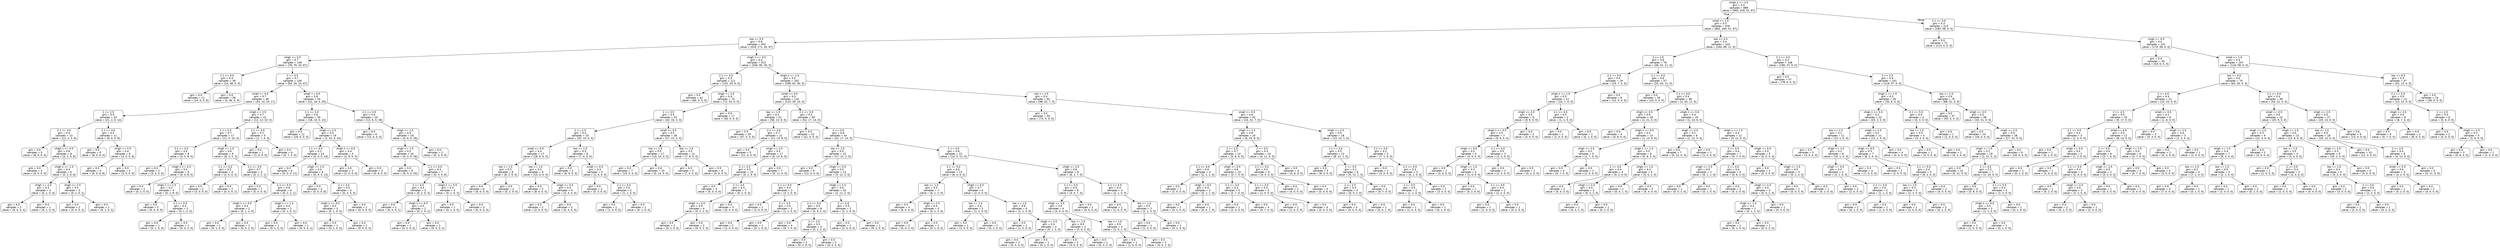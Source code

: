 digraph Tree {
node [shape=box, style="rounded", color="black", fontname=helvetica] ;
edge [fontname=helvetica] ;
0 [label="vhigh.1 <= 2.5\ngini = 0.5\nsamples = 889\nvalue = [945, 318, 51, 67]"] ;
1 [label="small <= 1.5\ngini = 0.5\nsamples = 676\nvalue = [662, 260, 51, 67]"] ;
0 -> 1 [labeldistance=2.5, labelangle=45, headlabel="True"] ;
2 [label="low <= 0.5\ngini = 0.6\nsamples = 452\nvalue = [418, 171, 40, 67]"] ;
1 -> 2 ;
3 [label="vhigh <= 0.5\ngini = 0.7\nsamples = 139\nvalue = [78, 76, 10, 67]"] ;
2 -> 3 ;
4 [label="2.1 <= 3.0\ngini = 0.4\nsamples = 39\nvalue = [14, 46, 0, 0]"] ;
3 -> 4 ;
5 [label="gini = 0.0\nsamples = 11\nvalue = [14, 0, 0, 0]"] ;
4 -> 5 ;
6 [label="gini = 0.0\nsamples = 28\nvalue = [0, 46, 0, 0]"] ;
4 -> 6 ;
7 [label="2 <= 3.5\ngini = 0.7\nsamples = 100\nvalue = [64, 30, 10, 67]"] ;
3 -> 7 ;
8 [label="small <= 0.5\ngini = 0.7\nsamples = 46\nvalue = [33, 14, 10, 17]"] ;
7 -> 8 ;
9 [label="2 <= 2.5\ngini = 0.5\nsamples = 24\nvalue = [21, 2, 0, 14]"] ;
8 -> 9 ;
10 [label="2.1 <= 3.0\ngini = 0.5\nsamples = 13\nvalue = [12, 2, 0, 6]"] ;
9 -> 10 ;
11 [label="gini = 0.0\nsamples = 5\nvalue = [8, 0, 0, 0]"] ;
10 -> 11 ;
12 [label="vhigh.1 <= 0.5\ngini = 0.6\nsamples = 8\nvalue = [4, 2, 0, 6]"] ;
10 -> 12 ;
13 [label="gini = 0.0\nsamples = 2\nvalue = [4, 0, 0, 0]"] ;
12 -> 13 ;
14 [label="vhigh.1 <= 1.5\ngini = 0.4\nsamples = 6\nvalue = [0, 2, 0, 6]"] ;
12 -> 14 ;
15 [label="vhigh <= 2.0\ngini = 0.3\nsamples = 3\nvalue = [0, 1, 0, 4]"] ;
14 -> 15 ;
16 [label="gini = 0.0\nsamples = 2\nvalue = [0, 0, 0, 4]"] ;
15 -> 16 ;
17 [label="gini = 0.0\nsamples = 1\nvalue = [0, 1, 0, 0]"] ;
15 -> 17 ;
18 [label="vhigh <= 2.5\ngini = 0.4\nsamples = 3\nvalue = [0, 1, 0, 2]"] ;
14 -> 18 ;
19 [label="gini = 0.0\nsamples = 2\nvalue = [0, 0, 0, 2]"] ;
18 -> 19 ;
20 [label="gini = 0.0\nsamples = 1\nvalue = [0, 1, 0, 0]"] ;
18 -> 20 ;
21 [label="2.1 <= 3.0\ngini = 0.5\nsamples = 11\nvalue = [9, 0, 0, 8]"] ;
9 -> 21 ;
22 [label="gini = 0.0\nsamples = 5\nvalue = [6, 0, 0, 0]"] ;
21 -> 22 ;
23 [label="vhigh <= 2.5\ngini = 0.4\nsamples = 6\nvalue = [3, 0, 0, 8]"] ;
21 -> 23 ;
24 [label="gini = 0.0\nsamples = 4\nvalue = [0, 0, 0, 8]"] ;
23 -> 24 ;
25 [label="gini = 0.0\nsamples = 2\nvalue = [3, 0, 0, 0]"] ;
23 -> 25 ;
26 [label="vhigh <= 2.5\ngini = 0.7\nsamples = 22\nvalue = [12, 12, 10, 3]"] ;
8 -> 26 ;
27 [label="2 <= 2.5\ngini = 0.7\nsamples = 17\nvalue = [11, 5, 10, 3]"] ;
26 -> 27 ;
28 [label="2.1 <= 3.0\ngini = 0.6\nsamples = 8\nvalue = [3, 3, 8, 0]"] ;
27 -> 28 ;
29 [label="gini = 0.0\nsamples = 2\nvalue = [3, 0, 0, 0]"] ;
28 -> 29 ;
30 [label="vhigh.1 <= 0.5\ngini = 0.4\nsamples = 6\nvalue = [0, 3, 8, 0]"] ;
28 -> 30 ;
31 [label="gini = 0.0\nsamples = 2\nvalue = [0, 2, 0, 0]"] ;
30 -> 31 ;
32 [label="vhigh.1 <= 1.5\ngini = 0.2\nsamples = 4\nvalue = [0, 1, 8, 0]"] ;
30 -> 32 ;
33 [label="gini = 0.0\nsamples = 2\nvalue = [0, 0, 6, 0]"] ;
32 -> 33 ;
34 [label="2.1 <= 5.0\ngini = 0.4\nsamples = 2\nvalue = [0, 1, 2, 0]"] ;
32 -> 34 ;
35 [label="gini = 0.0\nsamples = 1\nvalue = [0, 1, 0, 0]"] ;
34 -> 35 ;
36 [label="gini = 0.0\nsamples = 1\nvalue = [0, 0, 2, 0]"] ;
34 -> 36 ;
37 [label="vhigh <= 1.5\ngini = 0.6\nsamples = 9\nvalue = [8, 2, 2, 3]"] ;
27 -> 37 ;
38 [label="2.1 <= 4.0\ngini = 0.5\nsamples = 4\nvalue = [3, 0, 0, 2]"] ;
37 -> 38 ;
39 [label="gini = 0.0\nsamples = 2\nvalue = [3, 0, 0, 0]"] ;
38 -> 39 ;
40 [label="gini = 0.0\nsamples = 2\nvalue = [0, 0, 0, 2]"] ;
38 -> 40 ;
41 [label="2.1 <= 3.0\ngini = 0.7\nsamples = 5\nvalue = [5, 2, 2, 1]"] ;
37 -> 41 ;
42 [label="gini = 0.0\nsamples = 1\nvalue = [5, 0, 0, 0]"] ;
41 -> 42 ;
43 [label="2.1 <= 5.0\ngini = 0.6\nsamples = 4\nvalue = [0, 2, 2, 1]"] ;
41 -> 43 ;
44 [label="vhigh.1 <= 0.5\ngini = 0.4\nsamples = 2\nvalue = [0, 1, 2, 0]"] ;
43 -> 44 ;
45 [label="gini = 0.0\nsamples = 1\nvalue = [0, 1, 0, 0]"] ;
44 -> 45 ;
46 [label="gini = 0.0\nsamples = 1\nvalue = [0, 0, 2, 0]"] ;
44 -> 46 ;
47 [label="vhigh.1 <= 1.0\ngini = 0.5\nsamples = 2\nvalue = [0, 1, 0, 1]"] ;
43 -> 47 ;
48 [label="gini = 0.0\nsamples = 1\nvalue = [0, 1, 0, 0]"] ;
47 -> 48 ;
49 [label="gini = 0.0\nsamples = 1\nvalue = [0, 0, 0, 1]"] ;
47 -> 49 ;
50 [label="2.1 <= 3.0\ngini = 0.2\nsamples = 5\nvalue = [1, 7, 0, 0]"] ;
26 -> 50 ;
51 [label="gini = 0.0\nsamples = 1\nvalue = [1, 0, 0, 0]"] ;
50 -> 51 ;
52 [label="gini = 0.0\nsamples = 4\nvalue = [0, 7, 0, 0]"] ;
50 -> 52 ;
53 [label="small <= 0.5\ngini = 0.6\nsamples = 54\nvalue = [31, 16, 0, 50]"] ;
7 -> 53 ;
54 [label="2.1 <= 3.0\ngini = 0.6\nsamples = 30\nvalue = [18, 10, 0, 24]"] ;
53 -> 54 ;
55 [label="gini = 0.0\nsamples = 11\nvalue = [16, 0, 0, 0]"] ;
54 -> 55 ;
56 [label="vhigh <= 2.5\ngini = 0.5\nsamples = 19\nvalue = [2, 10, 0, 24]"] ;
54 -> 56 ;
57 [label="2.1 <= 5.0\ngini = 0.2\nsamples = 14\nvalue = [0, 4, 0, 24]"] ;
56 -> 57 ;
58 [label="gini = 0.0\nsamples = 6\nvalue = [0, 0, 0, 11]"] ;
57 -> 58 ;
59 [label="vhigh <= 1.5\ngini = 0.4\nsamples = 8\nvalue = [0, 4, 0, 13]"] ;
57 -> 59 ;
60 [label="gini = 0.0\nsamples = 4\nvalue = [0, 0, 0, 8]"] ;
59 -> 60 ;
61 [label="2 <= 4.5\ngini = 0.5\nsamples = 4\nvalue = [0, 4, 0, 5]"] ;
59 -> 61 ;
62 [label="vhigh.1 <= 0.5\ngini = 0.3\nsamples = 3\nvalue = [0, 1, 0, 5]"] ;
61 -> 62 ;
63 [label="gini = 0.0\nsamples = 1\nvalue = [0, 1, 0, 0]"] ;
62 -> 63 ;
64 [label="gini = 0.0\nsamples = 2\nvalue = [0, 0, 0, 5]"] ;
62 -> 64 ;
65 [label="gini = 0.0\nsamples = 1\nvalue = [0, 3, 0, 0]"] ;
61 -> 65 ;
66 [label="vhigh.1 <= 0.5\ngini = 0.4\nsamples = 5\nvalue = [2, 6, 0, 0]"] ;
56 -> 66 ;
67 [label="gini = 0.0\nsamples = 2\nvalue = [2, 0, 0, 0]"] ;
66 -> 67 ;
68 [label="gini = 0.0\nsamples = 3\nvalue = [0, 6, 0, 0]"] ;
66 -> 68 ;
69 [label="2.1 <= 3.0\ngini = 0.6\nsamples = 24\nvalue = [13, 6, 0, 26]"] ;
53 -> 69 ;
70 [label="gini = 0.0\nsamples = 6\nvalue = [13, 0, 0, 0]"] ;
69 -> 70 ;
71 [label="vhigh <= 2.5\ngini = 0.3\nsamples = 18\nvalue = [0, 6, 0, 26]"] ;
69 -> 71 ;
72 [label="vhigh <= 1.5\ngini = 0.2\nsamples = 16\nvalue = [0, 3, 0, 26]"] ;
71 -> 72 ;
73 [label="gini = 0.0\nsamples = 9\nvalue = [0, 0, 0, 20]"] ;
72 -> 73 ;
74 [label="2.1 <= 5.0\ngini = 0.4\nsamples = 7\nvalue = [0, 3, 0, 6]"] ;
72 -> 74 ;
75 [label="2 <= 4.5\ngini = 0.5\nsamples = 3\nvalue = [0, 2, 0, 3]"] ;
74 -> 75 ;
76 [label="gini = 0.0\nsamples = 1\nvalue = [0, 0, 0, 1]"] ;
75 -> 76 ;
77 [label="vhigh.1 <= 0.5\ngini = 0.5\nsamples = 2\nvalue = [0, 2, 0, 2]"] ;
75 -> 77 ;
78 [label="gini = 0.0\nsamples = 1\nvalue = [0, 2, 0, 0]"] ;
77 -> 78 ;
79 [label="gini = 0.0\nsamples = 1\nvalue = [0, 0, 0, 2]"] ;
77 -> 79 ;
80 [label="vhigh.1 <= 0.5\ngini = 0.4\nsamples = 4\nvalue = [0, 1, 0, 3]"] ;
74 -> 80 ;
81 [label="gini = 0.0\nsamples = 1\nvalue = [0, 1, 0, 0]"] ;
80 -> 81 ;
82 [label="gini = 0.0\nsamples = 3\nvalue = [0, 0, 0, 3]"] ;
80 -> 82 ;
83 [label="gini = 0.0\nsamples = 2\nvalue = [0, 3, 0, 0]"] ;
71 -> 83 ;
84 [label="vhigh.1 <= 0.5\ngini = 0.4\nsamples = 313\nvalue = [340, 95, 30, 0]"] ;
2 -> 84 ;
85 [label="2.1 <= 3.0\ngini = 0.3\nsamples = 111\nvalue = [132, 33, 0, 0]"] ;
84 -> 85 ;
86 [label="gini = 0.0\nsamples = 41\nvalue = [60, 0, 0, 0]"] ;
85 -> 86 ;
87 [label="vhigh <= 2.5\ngini = 0.4\nsamples = 70\nvalue = [72, 33, 0, 0]"] ;
85 -> 87 ;
88 [label="2 <= 3.5\ngini = 0.5\nsamples = 53\nvalue = [42, 33, 0, 0]"] ;
87 -> 88 ;
89 [label="2 <= 2.5\ngini = 0.4\nsamples = 25\nvalue = [25, 10, 0, 0]"] ;
88 -> 89 ;
90 [label="small <= 0.5\ngini = 0.4\nsamples = 17\nvalue = [18, 6, 0, 0]"] ;
89 -> 90 ;
91 [label="low <= 1.5\ngini = 0.3\nsamples = 8\nvalue = [8, 2, 0, 0]"] ;
90 -> 91 ;
92 [label="gini = 0.0\nsamples = 6\nvalue = [8, 0, 0, 0]"] ;
91 -> 92 ;
93 [label="gini = 0.0\nsamples = 2\nvalue = [0, 2, 0, 0]"] ;
91 -> 93 ;
94 [label="low <= 1.5\ngini = 0.4\nsamples = 9\nvalue = [10, 4, 0, 0]"] ;
90 -> 94 ;
95 [label="gini = 0.0\nsamples = 5\nvalue = [8, 0, 0, 0]"] ;
94 -> 95 ;
96 [label="vhigh <= 0.5\ngini = 0.4\nsamples = 4\nvalue = [2, 4, 0, 0]"] ;
94 -> 96 ;
97 [label="gini = 0.0\nsamples = 2\nvalue = [2, 0, 0, 0]"] ;
96 -> 97 ;
98 [label="gini = 0.0\nsamples = 2\nvalue = [0, 4, 0, 0]"] ;
96 -> 98 ;
99 [label="low <= 1.5\ngini = 0.5\nsamples = 8\nvalue = [7, 4, 0, 0]"] ;
89 -> 99 ;
100 [label="gini = 0.0\nsamples = 3\nvalue = [6, 0, 0, 0]"] ;
99 -> 100 ;
101 [label="small <= 0.5\ngini = 0.3\nsamples = 5\nvalue = [1, 4, 0, 0]"] ;
99 -> 101 ;
102 [label="gini = 0.0\nsamples = 3\nvalue = [0, 3, 0, 0]"] ;
101 -> 102 ;
103 [label="2.1 <= 5.0\ngini = 0.5\nsamples = 2\nvalue = [1, 1, 0, 0]"] ;
101 -> 103 ;
104 [label="gini = 0.0\nsamples = 1\nvalue = [1, 0, 0, 0]"] ;
103 -> 104 ;
105 [label="gini = 0.0\nsamples = 1\nvalue = [0, 1, 0, 0]"] ;
103 -> 105 ;
106 [label="small <= 0.5\ngini = 0.5\nsamples = 28\nvalue = [17, 23, 0, 0]"] ;
88 -> 106 ;
107 [label="low <= 1.5\ngini = 0.5\nsamples = 17\nvalue = [10, 14, 0, 0]"] ;
106 -> 107 ;
108 [label="gini = 0.0\nsamples = 7\nvalue = [10, 0, 0, 0]"] ;
107 -> 108 ;
109 [label="gini = 0.0\nsamples = 10\nvalue = [0, 14, 0, 0]"] ;
107 -> 109 ;
110 [label="low <= 1.5\ngini = 0.5\nsamples = 11\nvalue = [7, 9, 0, 0]"] ;
106 -> 110 ;
111 [label="gini = 0.0\nsamples = 5\nvalue = [7, 0, 0, 0]"] ;
110 -> 111 ;
112 [label="gini = 0.0\nsamples = 6\nvalue = [0, 9, 0, 0]"] ;
110 -> 112 ;
113 [label="gini = 0.0\nsamples = 17\nvalue = [30, 0, 0, 0]"] ;
87 -> 113 ;
114 [label="vhigh.1 <= 1.5\ngini = 0.5\nsamples = 202\nvalue = [208, 62, 30, 0]"] ;
84 -> 114 ;
115 [label="small <= 0.5\ngini = 0.5\nsamples = 110\nvalue = [110, 30, 23, 0]"] ;
114 -> 115 ;
116 [label="low <= 1.5\ngini = 0.4\nsamples = 51\nvalue = [58, 13, 9, 0]"] ;
115 -> 116 ;
117 [label="gini = 0.0\nsamples = 29\nvalue = [47, 0, 0, 0]"] ;
116 -> 117 ;
118 [label="2.1 <= 3.0\ngini = 0.7\nsamples = 22\nvalue = [11, 13, 9, 0]"] ;
116 -> 118 ;
119 [label="gini = 0.0\nsamples = 5\nvalue = [11, 0, 0, 0]"] ;
118 -> 119 ;
120 [label="vhigh <= 2.5\ngini = 0.5\nsamples = 17\nvalue = [0, 13, 9, 0]"] ;
118 -> 120 ;
121 [label="2 <= 2.5\ngini = 0.3\nsamples = 10\nvalue = [0, 2, 9, 0]"] ;
120 -> 121 ;
122 [label="gini = 0.0\nsamples = 3\nvalue = [0, 0, 4, 0]"] ;
121 -> 122 ;
123 [label="2 <= 4.5\ngini = 0.4\nsamples = 7\nvalue = [0, 2, 5, 0]"] ;
121 -> 123 ;
124 [label="vhigh <= 0.5\ngini = 0.5\nsamples = 4\nvalue = [0, 2, 2, 0]"] ;
123 -> 124 ;
125 [label="gini = 0.0\nsamples = 2\nvalue = [0, 2, 0, 0]"] ;
124 -> 125 ;
126 [label="gini = 0.0\nsamples = 2\nvalue = [0, 0, 2, 0]"] ;
124 -> 126 ;
127 [label="gini = 0.0\nsamples = 3\nvalue = [0, 0, 3, 0]"] ;
123 -> 127 ;
128 [label="gini = 0.0\nsamples = 7\nvalue = [0, 11, 0, 0]"] ;
120 -> 128 ;
129 [label="2.1 <= 3.0\ngini = 0.5\nsamples = 59\nvalue = [52, 17, 14, 0]"] ;
115 -> 129 ;
130 [label="gini = 0.0\nsamples = 15\nvalue = [21, 0, 0, 0]"] ;
129 -> 130 ;
131 [label="2 <= 3.5\ngini = 0.6\nsamples = 44\nvalue = [31, 17, 14, 0]"] ;
129 -> 131 ;
132 [label="low <= 1.5\ngini = 0.5\nsamples = 22\nvalue = [17, 12, 2, 0]"] ;
131 -> 132 ;
133 [label="gini = 0.0\nsamples = 9\nvalue = [12, 0, 0, 0]"] ;
132 -> 133 ;
134 [label="vhigh <= 0.5\ngini = 0.5\nsamples = 13\nvalue = [5, 12, 2, 0]"] ;
132 -> 134 ;
135 [label="2.1 <= 5.0\ngini = 0.4\nsamples = 3\nvalue = [3, 1, 0, 0]"] ;
134 -> 135 ;
136 [label="gini = 0.0\nsamples = 1\nvalue = [2, 0, 0, 0]"] ;
135 -> 136 ;
137 [label="2 <= 2.5\ngini = 0.5\nsamples = 2\nvalue = [1, 1, 0, 0]"] ;
135 -> 137 ;
138 [label="gini = 0.0\nsamples = 1\nvalue = [1, 0, 0, 0]"] ;
137 -> 138 ;
139 [label="gini = 0.0\nsamples = 1\nvalue = [0, 1, 0, 0]"] ;
137 -> 139 ;
140 [label="vhigh <= 2.5\ngini = 0.4\nsamples = 10\nvalue = [2, 11, 2, 0]"] ;
134 -> 140 ;
141 [label="2.1 <= 5.0\ngini = 0.3\nsamples = 8\nvalue = [0, 9, 2, 0]"] ;
140 -> 141 ;
142 [label="gini = 0.0\nsamples = 4\nvalue = [0, 7, 0, 0]"] ;
141 -> 142 ;
143 [label="2 <= 2.5\ngini = 0.5\nsamples = 4\nvalue = [0, 2, 2, 0]"] ;
141 -> 143 ;
144 [label="gini = 0.0\nsamples = 2\nvalue = [0, 2, 0, 0]"] ;
143 -> 144 ;
145 [label="gini = 0.0\nsamples = 2\nvalue = [0, 0, 2, 0]"] ;
143 -> 145 ;
146 [label="2 <= 2.5\ngini = 0.5\nsamples = 2\nvalue = [2, 2, 0, 0]"] ;
140 -> 146 ;
147 [label="gini = 0.0\nsamples = 1\nvalue = [2, 0, 0, 0]"] ;
146 -> 147 ;
148 [label="gini = 0.0\nsamples = 1\nvalue = [0, 2, 0, 0]"] ;
146 -> 148 ;
149 [label="2 <= 4.5\ngini = 0.6\nsamples = 22\nvalue = [14, 5, 12, 0]"] ;
131 -> 149 ;
150 [label="2.1 <= 5.0\ngini = 0.6\nsamples = 13\nvalue = [8, 4, 5, 0]"] ;
149 -> 150 ;
151 [label="low <= 1.5\ngini = 0.5\nsamples = 7\nvalue = [6, 1, 2, 0]"] ;
150 -> 151 ;
152 [label="gini = 0.0\nsamples = 4\nvalue = [6, 0, 0, 0]"] ;
151 -> 152 ;
153 [label="vhigh <= 2.5\ngini = 0.4\nsamples = 3\nvalue = [0, 1, 2, 0]"] ;
151 -> 153 ;
154 [label="gini = 0.0\nsamples = 2\nvalue = [0, 0, 2, 0]"] ;
153 -> 154 ;
155 [label="gini = 0.0\nsamples = 1\nvalue = [0, 1, 0, 0]"] ;
153 -> 155 ;
156 [label="vhigh <= 0.5\ngini = 0.7\nsamples = 6\nvalue = [2, 3, 3, 0]"] ;
150 -> 156 ;
157 [label="low <= 1.5\ngini = 0.4\nsamples = 2\nvalue = [1, 2, 0, 0]"] ;
156 -> 157 ;
158 [label="gini = 0.0\nsamples = 1\nvalue = [1, 0, 0, 0]"] ;
157 -> 158 ;
159 [label="gini = 0.0\nsamples = 1\nvalue = [0, 2, 0, 0]"] ;
157 -> 159 ;
160 [label="low <= 1.5\ngini = 0.6\nsamples = 4\nvalue = [1, 1, 3, 0]"] ;
156 -> 160 ;
161 [label="gini = 0.0\nsamples = 1\nvalue = [1, 0, 0, 0]"] ;
160 -> 161 ;
162 [label="vhigh <= 2.5\ngini = 0.4\nsamples = 3\nvalue = [0, 1, 3, 0]"] ;
160 -> 162 ;
163 [label="gini = 0.0\nsamples = 2\nvalue = [0, 0, 3, 0]"] ;
162 -> 163 ;
164 [label="gini = 0.0\nsamples = 1\nvalue = [0, 1, 0, 0]"] ;
162 -> 164 ;
165 [label="vhigh <= 2.5\ngini = 0.6\nsamples = 9\nvalue = [6, 1, 7, 0]"] ;
149 -> 165 ;
166 [label="2.1 <= 5.0\ngini = 0.5\nsamples = 6\nvalue = [4, 0, 7, 0]"] ;
165 -> 166 ;
167 [label="vhigh <= 1.5\ngini = 0.5\nsamples = 4\nvalue = [4, 0, 3, 0]"] ;
166 -> 167 ;
168 [label="low <= 1.5\ngini = 0.5\nsamples = 2\nvalue = [3, 0, 2, 0]"] ;
167 -> 168 ;
169 [label="gini = 0.0\nsamples = 1\nvalue = [3, 0, 0, 0]"] ;
168 -> 169 ;
170 [label="gini = 0.0\nsamples = 1\nvalue = [0, 0, 2, 0]"] ;
168 -> 170 ;
171 [label="low <= 1.5\ngini = 0.5\nsamples = 2\nvalue = [1, 0, 1, 0]"] ;
167 -> 171 ;
172 [label="gini = 0.0\nsamples = 1\nvalue = [1, 0, 0, 0]"] ;
171 -> 172 ;
173 [label="gini = 0.0\nsamples = 1\nvalue = [0, 0, 1, 0]"] ;
171 -> 173 ;
174 [label="gini = 0.0\nsamples = 2\nvalue = [0, 0, 4, 0]"] ;
166 -> 174 ;
175 [label="2.1 <= 5.0\ngini = 0.4\nsamples = 3\nvalue = [2, 1, 0, 0]"] ;
165 -> 175 ;
176 [label="gini = 0.0\nsamples = 1\nvalue = [1, 0, 0, 0]"] ;
175 -> 176 ;
177 [label="low <= 1.5\ngini = 0.5\nsamples = 2\nvalue = [1, 1, 0, 0]"] ;
175 -> 177 ;
178 [label="gini = 0.0\nsamples = 1\nvalue = [1, 0, 0, 0]"] ;
177 -> 178 ;
179 [label="gini = 0.0\nsamples = 1\nvalue = [0, 1, 0, 0]"] ;
177 -> 179 ;
180 [label="low <= 1.5\ngini = 0.4\nsamples = 92\nvalue = [98, 32, 7, 0]"] ;
114 -> 180 ;
181 [label="gini = 0.0\nsamples = 50\nvalue = [74, 0, 0, 0]"] ;
180 -> 181 ;
182 [label="small <= 0.5\ngini = 0.6\nsamples = 42\nvalue = [24, 32, 7, 0]"] ;
180 -> 182 ;
183 [label="vhigh <= 1.5\ngini = 0.6\nsamples = 24\nvalue = [9, 19, 6, 0]"] ;
182 -> 183 ;
184 [label="2 <= 2.5\ngini = 0.7\nsamples = 14\nvalue = [5, 8, 6, 0]"] ;
183 -> 184 ;
185 [label="2.1 <= 4.0\ngini = 0.6\nsamples = 4\nvalue = [2, 1, 1, 0]"] ;
184 -> 185 ;
186 [label="gini = 0.0\nsamples = 2\nvalue = [2, 0, 0, 0]"] ;
185 -> 186 ;
187 [label="vhigh <= 0.5\ngini = 0.5\nsamples = 2\nvalue = [0, 1, 1, 0]"] ;
185 -> 187 ;
188 [label="gini = 0.0\nsamples = 1\nvalue = [0, 1, 0, 0]"] ;
187 -> 188 ;
189 [label="gini = 0.0\nsamples = 1\nvalue = [0, 0, 1, 0]"] ;
187 -> 189 ;
190 [label="vhigh <= 0.5\ngini = 0.6\nsamples = 10\nvalue = [3, 7, 5, 0]"] ;
184 -> 190 ;
191 [label="2.1 <= 3.0\ngini = 0.3\nsamples = 5\nvalue = [2, 7, 0, 0]"] ;
190 -> 191 ;
192 [label="gini = 0.0\nsamples = 1\nvalue = [2, 0, 0, 0]"] ;
191 -> 192 ;
193 [label="gini = 0.0\nsamples = 4\nvalue = [0, 7, 0, 0]"] ;
191 -> 193 ;
194 [label="2.1 <= 3.0\ngini = 0.3\nsamples = 5\nvalue = [1, 0, 5, 0]"] ;
190 -> 194 ;
195 [label="gini = 0.0\nsamples = 1\nvalue = [1, 0, 0, 0]"] ;
194 -> 195 ;
196 [label="gini = 0.0\nsamples = 4\nvalue = [0, 0, 5, 0]"] ;
194 -> 196 ;
197 [label="2 <= 3.5\ngini = 0.4\nsamples = 10\nvalue = [4, 11, 0, 0]"] ;
183 -> 197 ;
198 [label="2.1 <= 3.0\ngini = 0.5\nsamples = 6\nvalue = [4, 5, 0, 0]"] ;
197 -> 198 ;
199 [label="gini = 0.0\nsamples = 2\nvalue = [4, 0, 0, 0]"] ;
198 -> 199 ;
200 [label="gini = 0.0\nsamples = 4\nvalue = [0, 5, 0, 0]"] ;
198 -> 200 ;
201 [label="gini = 0.0\nsamples = 4\nvalue = [0, 6, 0, 0]"] ;
197 -> 201 ;
202 [label="vhigh <= 2.5\ngini = 0.5\nsamples = 18\nvalue = [15, 13, 1, 0]"] ;
182 -> 202 ;
203 [label="2.1 <= 3.0\ngini = 0.5\nsamples = 13\nvalue = [8, 12, 1, 0]"] ;
202 -> 203 ;
204 [label="gini = 0.0\nsamples = 5\nvalue = [8, 0, 0, 0]"] ;
203 -> 204 ;
205 [label="2 <= 3.5\ngini = 0.1\nsamples = 8\nvalue = [0, 12, 1, 0]"] ;
203 -> 205 ;
206 [label="2 <= 2.5\ngini = 0.3\nsamples = 4\nvalue = [0, 5, 1, 0]"] ;
205 -> 206 ;
207 [label="gini = 0.0\nsamples = 3\nvalue = [0, 5, 0, 0]"] ;
206 -> 207 ;
208 [label="gini = 0.0\nsamples = 1\nvalue = [0, 0, 1, 0]"] ;
206 -> 208 ;
209 [label="gini = 0.0\nsamples = 4\nvalue = [0, 7, 0, 0]"] ;
205 -> 209 ;
210 [label="2.1 <= 3.0\ngini = 0.2\nsamples = 5\nvalue = [7, 1, 0, 0]"] ;
202 -> 210 ;
211 [label="gini = 0.0\nsamples = 2\nvalue = [3, 0, 0, 0]"] ;
210 -> 211 ;
212 [label="2.1 <= 5.0\ngini = 0.3\nsamples = 3\nvalue = [4, 1, 0, 0]"] ;
210 -> 212 ;
213 [label="2 <= 3.5\ngini = 0.5\nsamples = 2\nvalue = [1, 1, 0, 0]"] ;
212 -> 213 ;
214 [label="gini = 0.0\nsamples = 1\nvalue = [1, 0, 0, 0]"] ;
213 -> 214 ;
215 [label="gini = 0.0\nsamples = 1\nvalue = [0, 1, 0, 0]"] ;
213 -> 215 ;
216 [label="gini = 0.0\nsamples = 1\nvalue = [3, 0, 0, 0]"] ;
212 -> 216 ;
217 [label="low <= 0.5\ngini = 0.4\nsamples = 224\nvalue = [244, 89, 11, 0]"] ;
1 -> 217 ;
218 [label="2 <= 2.5\ngini = 0.6\nsamples = 76\nvalue = [48, 52, 11, 0]"] ;
217 -> 218 ;
219 [label="2.1 <= 5.0\ngini = 0.4\nsamples = 19\nvalue = [23, 7, 0, 0]"] ;
218 -> 219 ;
220 [label="vhigh.1 <= 1.5\ngini = 0.5\nsamples = 11\nvalue = [10, 7, 0, 0]"] ;
219 -> 220 ;
221 [label="vhigh <= 2.5\ngini = 0.5\nsamples = 9\nvalue = [9, 6, 0, 0]"] ;
220 -> 221 ;
222 [label="vhigh.1 <= 0.5\ngini = 0.5\nsamples = 7\nvalue = [5, 6, 0, 0]"] ;
221 -> 222 ;
223 [label="vhigh <= 0.5\ngini = 0.5\nsamples = 4\nvalue = [3, 4, 0, 0]"] ;
222 -> 223 ;
224 [label="gini = 0.0\nsamples = 1\nvalue = [2, 0, 0, 0]"] ;
223 -> 224 ;
225 [label="vhigh <= 1.5\ngini = 0.3\nsamples = 3\nvalue = [1, 4, 0, 0]"] ;
223 -> 225 ;
226 [label="gini = 0.0\nsamples = 1\nvalue = [0, 2, 0, 0]"] ;
225 -> 226 ;
227 [label="2.1 <= 3.0\ngini = 0.4\nsamples = 2\nvalue = [1, 2, 0, 0]"] ;
225 -> 227 ;
228 [label="gini = 0.0\nsamples = 1\nvalue = [1, 0, 0, 0]"] ;
227 -> 228 ;
229 [label="gini = 0.0\nsamples = 1\nvalue = [0, 2, 0, 0]"] ;
227 -> 229 ;
230 [label="2.1 <= 3.0\ngini = 0.5\nsamples = 3\nvalue = [2, 2, 0, 0]"] ;
222 -> 230 ;
231 [label="gini = 0.0\nsamples = 2\nvalue = [2, 0, 0, 0]"] ;
230 -> 231 ;
232 [label="gini = 0.0\nsamples = 1\nvalue = [0, 2, 0, 0]"] ;
230 -> 232 ;
233 [label="gini = 0.0\nsamples = 2\nvalue = [4, 0, 0, 0]"] ;
221 -> 233 ;
234 [label="2.1 <= 3.0\ngini = 0.5\nsamples = 2\nvalue = [1, 1, 0, 0]"] ;
220 -> 234 ;
235 [label="gini = 0.0\nsamples = 1\nvalue = [1, 0, 0, 0]"] ;
234 -> 235 ;
236 [label="gini = 0.0\nsamples = 1\nvalue = [0, 1, 0, 0]"] ;
234 -> 236 ;
237 [label="gini = 0.0\nsamples = 8\nvalue = [13, 0, 0, 0]"] ;
219 -> 237 ;
238 [label="2.1 <= 3.0\ngini = 0.6\nsamples = 57\nvalue = [25, 45, 11, 0]"] ;
218 -> 238 ;
239 [label="gini = 0.0\nsamples = 19\nvalue = [23, 0, 0, 0]"] ;
238 -> 239 ;
240 [label="2.1 <= 5.0\ngini = 0.4\nsamples = 38\nvalue = [2, 45, 11, 0]"] ;
238 -> 240 ;
241 [label="vhigh <= 0.5\ngini = 0.4\nsamples = 18\nvalue = [1, 21, 5, 0]"] ;
240 -> 241 ;
242 [label="gini = 0.0\nsamples = 4\nvalue = [0, 8, 0, 0]"] ;
241 -> 242 ;
243 [label="vhigh.1 <= 0.5\ngini = 0.5\nsamples = 14\nvalue = [1, 13, 5, 0]"] ;
241 -> 243 ;
244 [label="vhigh <= 2.5\ngini = 0.2\nsamples = 5\nvalue = [1, 7, 0, 0]"] ;
243 -> 244 ;
245 [label="gini = 0.0\nsamples = 4\nvalue = [0, 7, 0, 0]"] ;
244 -> 245 ;
246 [label="gini = 0.0\nsamples = 1\nvalue = [1, 0, 0, 0]"] ;
244 -> 246 ;
247 [label="vhigh.1 <= 1.5\ngini = 0.5\nsamples = 9\nvalue = [0, 6, 5, 0]"] ;
243 -> 247 ;
248 [label="2 <= 4.5\ngini = 0.4\nsamples = 4\nvalue = [0, 2, 4, 0]"] ;
247 -> 248 ;
249 [label="gini = 0.0\nsamples = 2\nvalue = [0, 0, 3, 0]"] ;
248 -> 249 ;
250 [label="vhigh <= 2.5\ngini = 0.4\nsamples = 2\nvalue = [0, 2, 1, 0]"] ;
248 -> 250 ;
251 [label="gini = 0.0\nsamples = 1\nvalue = [0, 0, 1, 0]"] ;
250 -> 251 ;
252 [label="gini = 0.0\nsamples = 1\nvalue = [0, 2, 0, 0]"] ;
250 -> 252 ;
253 [label="vhigh <= 1.5\ngini = 0.3\nsamples = 5\nvalue = [0, 4, 1, 0]"] ;
247 -> 253 ;
254 [label="gini = 0.0\nsamples = 1\nvalue = [0, 0, 1, 0]"] ;
253 -> 254 ;
255 [label="gini = 0.0\nsamples = 4\nvalue = [0, 4, 0, 0]"] ;
253 -> 255 ;
256 [label="vhigh.1 <= 0.5\ngini = 0.4\nsamples = 20\nvalue = [1, 24, 6, 0]"] ;
240 -> 256 ;
257 [label="vhigh <= 2.5\ngini = 0.1\nsamples = 8\nvalue = [1, 12, 0, 0]"] ;
256 -> 257 ;
258 [label="gini = 0.0\nsamples = 7\nvalue = [0, 12, 0, 0]"] ;
257 -> 258 ;
259 [label="gini = 0.0\nsamples = 1\nvalue = [1, 0, 0, 0]"] ;
257 -> 259 ;
260 [label="vhigh.1 <= 1.5\ngini = 0.4\nsamples = 12\nvalue = [0, 12, 6, 0]"] ;
256 -> 260 ;
261 [label="2 <= 3.5\ngini = 0.4\nsamples = 7\nvalue = [0, 7, 3, 0]"] ;
260 -> 261 ;
262 [label="vhigh <= 2.5\ngini = 0.5\nsamples = 2\nvalue = [0, 1, 1, 0]"] ;
261 -> 262 ;
263 [label="gini = 0.0\nsamples = 1\nvalue = [0, 0, 1, 0]"] ;
262 -> 263 ;
264 [label="gini = 0.0\nsamples = 1\nvalue = [0, 1, 0, 0]"] ;
262 -> 264 ;
265 [label="2 <= 4.5\ngini = 0.4\nsamples = 5\nvalue = [0, 6, 2, 0]"] ;
261 -> 265 ;
266 [label="gini = 0.0\nsamples = 2\nvalue = [0, 2, 0, 0]"] ;
265 -> 266 ;
267 [label="vhigh <= 2.5\ngini = 0.4\nsamples = 3\nvalue = [0, 4, 2, 0]"] ;
265 -> 267 ;
268 [label="vhigh <= 1.0\ngini = 0.4\nsamples = 2\nvalue = [0, 1, 2, 0]"] ;
267 -> 268 ;
269 [label="gini = 0.0\nsamples = 1\nvalue = [0, 1, 0, 0]"] ;
268 -> 269 ;
270 [label="gini = 0.0\nsamples = 1\nvalue = [0, 0, 2, 0]"] ;
268 -> 270 ;
271 [label="gini = 0.0\nsamples = 1\nvalue = [0, 3, 0, 0]"] ;
267 -> 271 ;
272 [label="vhigh <= 0.5\ngini = 0.5\nsamples = 5\nvalue = [0, 5, 3, 0]"] ;
260 -> 272 ;
273 [label="gini = 0.0\nsamples = 2\nvalue = [0, 3, 0, 0]"] ;
272 -> 273 ;
274 [label="vhigh <= 1.5\ngini = 0.5\nsamples = 3\nvalue = [0, 2, 3, 0]"] ;
272 -> 274 ;
275 [label="gini = 0.0\nsamples = 2\nvalue = [0, 0, 3, 0]"] ;
274 -> 275 ;
276 [label="gini = 0.0\nsamples = 1\nvalue = [0, 2, 0, 0]"] ;
274 -> 276 ;
277 [label="2.1 <= 3.0\ngini = 0.3\nsamples = 148\nvalue = [196, 37, 0, 0]"] ;
217 -> 277 ;
278 [label="gini = 0.0\nsamples = 47\nvalue = [78, 0, 0, 0]"] ;
277 -> 278 ;
279 [label="2 <= 2.5\ngini = 0.4\nsamples = 101\nvalue = [118, 37, 0, 0]"] ;
277 -> 279 ;
280 [label="vhigh.1 <= 1.5\ngini = 0.3\nsamples = 26\nvalue = [30, 6, 0, 0]"] ;
279 -> 280 ;
281 [label="vhigh.1 <= 0.5\ngini = 0.2\nsamples = 22\nvalue = [25, 3, 0, 0]"] ;
280 -> 281 ;
282 [label="low <= 1.5\ngini = 0.1\nsamples = 11\nvalue = [13, 1, 0, 0]"] ;
281 -> 282 ;
283 [label="gini = 0.0\nsamples = 3\nvalue = [3, 0, 0, 0]"] ;
282 -> 283 ;
284 [label="vhigh <= 1.5\ngini = 0.2\nsamples = 8\nvalue = [10, 1, 0, 0]"] ;
282 -> 284 ;
285 [label="vhigh <= 0.5\ngini = 0.4\nsamples = 4\nvalue = [3, 1, 0, 0]"] ;
284 -> 285 ;
286 [label="gini = 0.0\nsamples = 2\nvalue = [2, 0, 0, 0]"] ;
285 -> 286 ;
287 [label="2.1 <= 5.0\ngini = 0.5\nsamples = 2\nvalue = [1, 1, 0, 0]"] ;
285 -> 287 ;
288 [label="gini = 0.0\nsamples = 1\nvalue = [0, 1, 0, 0]"] ;
287 -> 288 ;
289 [label="gini = 0.0\nsamples = 1\nvalue = [1, 0, 0, 0]"] ;
287 -> 289 ;
290 [label="gini = 0.0\nsamples = 4\nvalue = [7, 0, 0, 0]"] ;
284 -> 290 ;
291 [label="vhigh <= 2.5\ngini = 0.2\nsamples = 11\nvalue = [12, 2, 0, 0]"] ;
281 -> 291 ;
292 [label="vhigh <= 0.5\ngini = 0.3\nsamples = 7\nvalue = [8, 2, 0, 0]"] ;
291 -> 292 ;
293 [label="gini = 0.0\nsamples = 2\nvalue = [2, 0, 0, 0]"] ;
292 -> 293 ;
294 [label="2.1 <= 5.0\ngini = 0.4\nsamples = 5\nvalue = [6, 2, 0, 0]"] ;
292 -> 294 ;
295 [label="low <= 1.5\ngini = 0.5\nsamples = 3\nvalue = [2, 2, 0, 0]"] ;
294 -> 295 ;
296 [label="gini = 0.0\nsamples = 1\nvalue = [2, 0, 0, 0]"] ;
295 -> 296 ;
297 [label="gini = 0.0\nsamples = 2\nvalue = [0, 2, 0, 0]"] ;
295 -> 297 ;
298 [label="gini = 0.0\nsamples = 2\nvalue = [4, 0, 0, 0]"] ;
294 -> 298 ;
299 [label="gini = 0.0\nsamples = 4\nvalue = [4, 0, 0, 0]"] ;
291 -> 299 ;
300 [label="2.1 <= 5.0\ngini = 0.5\nsamples = 4\nvalue = [5, 3, 0, 0]"] ;
280 -> 300 ;
301 [label="low <= 1.5\ngini = 0.5\nsamples = 3\nvalue = [3, 3, 0, 0]"] ;
300 -> 301 ;
302 [label="gini = 0.0\nsamples = 1\nvalue = [3, 0, 0, 0]"] ;
301 -> 302 ;
303 [label="gini = 0.0\nsamples = 2\nvalue = [0, 3, 0, 0]"] ;
301 -> 303 ;
304 [label="gini = 0.0\nsamples = 1\nvalue = [2, 0, 0, 0]"] ;
300 -> 304 ;
305 [label="low <= 1.5\ngini = 0.4\nsamples = 75\nvalue = [88, 31, 0, 0]"] ;
279 -> 305 ;
306 [label="gini = 0.0\nsamples = 37\nvalue = [55, 0, 0, 0]"] ;
305 -> 306 ;
307 [label="vhigh <= 0.5\ngini = 0.5\nsamples = 38\nvalue = [33, 31, 0, 0]"] ;
305 -> 307 ;
308 [label="gini = 0.0\nsamples = 10\nvalue = [16, 0, 0, 0]"] ;
307 -> 308 ;
309 [label="vhigh <= 2.5\ngini = 0.5\nsamples = 28\nvalue = [17, 31, 0, 0]"] ;
307 -> 309 ;
310 [label="vhigh <= 1.5\ngini = 0.1\nsamples = 19\nvalue = [1, 31, 0, 0]"] ;
309 -> 310 ;
311 [label="gini = 0.0\nsamples = 12\nvalue = [0, 21, 0, 0]"] ;
310 -> 311 ;
312 [label="2 <= 4.5\ngini = 0.2\nsamples = 7\nvalue = [1, 10, 0, 0]"] ;
310 -> 312 ;
313 [label="gini = 0.0\nsamples = 4\nvalue = [0, 8, 0, 0]"] ;
312 -> 313 ;
314 [label="2.1 <= 5.0\ngini = 0.4\nsamples = 3\nvalue = [1, 2, 0, 0]"] ;
312 -> 314 ;
315 [label="vhigh.1 <= 0.5\ngini = 0.5\nsamples = 2\nvalue = [1, 1, 0, 0]"] ;
314 -> 315 ;
316 [label="gini = 0.0\nsamples = 1\nvalue = [1, 0, 0, 0]"] ;
315 -> 316 ;
317 [label="gini = 0.0\nsamples = 1\nvalue = [0, 1, 0, 0]"] ;
315 -> 317 ;
318 [label="gini = 0.0\nsamples = 1\nvalue = [0, 1, 0, 0]"] ;
314 -> 318 ;
319 [label="gini = 0.0\nsamples = 9\nvalue = [16, 0, 0, 0]"] ;
309 -> 319 ;
320 [label="2.1 <= 3.0\ngini = 0.3\nsamples = 213\nvalue = [283, 58, 0, 0]"] ;
0 -> 320 [labeldistance=2.5, labelangle=-45, headlabel="False"] ;
321 [label="gini = 0.0\nsamples = 72\nvalue = [113, 0, 0, 0]"] ;
320 -> 321 ;
322 [label="vhigh <= 0.5\ngini = 0.4\nsamples = 141\nvalue = [170, 58, 0, 0]"] ;
320 -> 322 ;
323 [label="gini = 0.0\nsamples = 34\nvalue = [54, 0, 0, 0]"] ;
322 -> 323 ;
324 [label="small <= 1.5\ngini = 0.4\nsamples = 107\nvalue = [116, 58, 0, 0]"] ;
322 -> 324 ;
325 [label="low <= 0.5\ngini = 0.5\nsamples = 70\nvalue = [64, 45, 0, 0]"] ;
324 -> 325 ;
326 [label="2 <= 4.5\ngini = 0.4\nsamples = 21\nvalue = [10, 23, 0, 0]"] ;
325 -> 326 ;
327 [label="2 <= 2.5\ngini = 0.5\nsamples = 15\nvalue = [9, 17, 0, 0]"] ;
326 -> 327 ;
328 [label="2.1 <= 5.0\ngini = 0.4\nsamples = 3\nvalue = [1, 3, 0, 0]"] ;
327 -> 328 ;
329 [label="gini = 0.0\nsamples = 1\nvalue = [0, 1, 0, 0]"] ;
328 -> 329 ;
330 [label="vhigh <= 2.0\ngini = 0.4\nsamples = 2\nvalue = [1, 2, 0, 0]"] ;
328 -> 330 ;
331 [label="gini = 0.0\nsamples = 1\nvalue = [0, 2, 0, 0]"] ;
330 -> 331 ;
332 [label="gini = 0.0\nsamples = 1\nvalue = [1, 0, 0, 0]"] ;
330 -> 332 ;
333 [label="small <= 0.5\ngini = 0.5\nsamples = 12\nvalue = [8, 14, 0, 0]"] ;
327 -> 333 ;
334 [label="2 <= 3.5\ngini = 0.5\nsamples = 6\nvalue = [5, 7, 0, 0]"] ;
333 -> 334 ;
335 [label="2.1 <= 5.0\ngini = 0.4\nsamples = 4\nvalue = [2, 4, 0, 0]"] ;
334 -> 335 ;
336 [label="gini = 0.0\nsamples = 1\nvalue = [0, 2, 0, 0]"] ;
335 -> 336 ;
337 [label="vhigh <= 2.5\ngini = 0.5\nsamples = 3\nvalue = [2, 2, 0, 0]"] ;
335 -> 337 ;
338 [label="gini = 0.0\nsamples = 2\nvalue = [0, 2, 0, 0]"] ;
337 -> 338 ;
339 [label="gini = 0.0\nsamples = 1\nvalue = [2, 0, 0, 0]"] ;
337 -> 339 ;
340 [label="vhigh <= 2.5\ngini = 0.5\nsamples = 2\nvalue = [3, 3, 0, 0]"] ;
334 -> 340 ;
341 [label="gini = 0.0\nsamples = 1\nvalue = [0, 3, 0, 0]"] ;
340 -> 341 ;
342 [label="gini = 0.0\nsamples = 1\nvalue = [3, 0, 0, 0]"] ;
340 -> 342 ;
343 [label="vhigh <= 2.5\ngini = 0.4\nsamples = 6\nvalue = [3, 7, 0, 0]"] ;
333 -> 343 ;
344 [label="gini = 0.0\nsamples = 3\nvalue = [0, 7, 0, 0]"] ;
343 -> 344 ;
345 [label="gini = 0.0\nsamples = 3\nvalue = [3, 0, 0, 0]"] ;
343 -> 345 ;
346 [label="small <= 0.5\ngini = 0.2\nsamples = 6\nvalue = [1, 6, 0, 0]"] ;
326 -> 346 ;
347 [label="gini = 0.0\nsamples = 3\nvalue = [0, 3, 0, 0]"] ;
346 -> 347 ;
348 [label="vhigh <= 2.5\ngini = 0.4\nsamples = 3\nvalue = [1, 3, 0, 0]"] ;
346 -> 348 ;
349 [label="gini = 0.0\nsamples = 2\nvalue = [0, 3, 0, 0]"] ;
348 -> 349 ;
350 [label="gini = 0.0\nsamples = 1\nvalue = [1, 0, 0, 0]"] ;
348 -> 350 ;
351 [label="2.1 <= 5.0\ngini = 0.4\nsamples = 49\nvalue = [54, 22, 0, 0]"] ;
325 -> 351 ;
352 [label="small <= 0.5\ngini = 0.4\nsamples = 22\nvalue = [25, 9, 0, 0]"] ;
351 -> 352 ;
353 [label="vhigh <= 2.5\ngini = 0.3\nsamples = 9\nvalue = [12, 3, 0, 0]"] ;
352 -> 353 ;
354 [label="vhigh <= 1.5\ngini = 0.4\nsamples = 7\nvalue = [9, 3, 0, 0]"] ;
353 -> 354 ;
355 [label="low <= 1.5\ngini = 0.2\nsamples = 4\nvalue = [7, 1, 0, 0]"] ;
354 -> 355 ;
356 [label="gini = 0.0\nsamples = 3\nvalue = [7, 0, 0, 0]"] ;
355 -> 356 ;
357 [label="gini = 0.0\nsamples = 1\nvalue = [0, 1, 0, 0]"] ;
355 -> 357 ;
358 [label="low <= 1.5\ngini = 0.5\nsamples = 3\nvalue = [2, 2, 0, 0]"] ;
354 -> 358 ;
359 [label="gini = 0.0\nsamples = 1\nvalue = [2, 0, 0, 0]"] ;
358 -> 359 ;
360 [label="gini = 0.0\nsamples = 2\nvalue = [0, 2, 0, 0]"] ;
358 -> 360 ;
361 [label="gini = 0.0\nsamples = 2\nvalue = [3, 0, 0, 0]"] ;
353 -> 361 ;
362 [label="vhigh <= 1.5\ngini = 0.4\nsamples = 13\nvalue = [13, 6, 0, 0]"] ;
352 -> 362 ;
363 [label="low <= 1.5\ngini = 0.5\nsamples = 4\nvalue = [3, 4, 0, 0]"] ;
362 -> 363 ;
364 [label="gini = 0.0\nsamples = 1\nvalue = [1, 0, 0, 0]"] ;
363 -> 364 ;
365 [label="2 <= 3.0\ngini = 0.4\nsamples = 3\nvalue = [2, 4, 0, 0]"] ;
363 -> 365 ;
366 [label="gini = 0.0\nsamples = 1\nvalue = [2, 0, 0, 0]"] ;
365 -> 366 ;
367 [label="gini = 0.0\nsamples = 2\nvalue = [0, 4, 0, 0]"] ;
365 -> 367 ;
368 [label="vhigh <= 2.5\ngini = 0.3\nsamples = 9\nvalue = [10, 2, 0, 0]"] ;
362 -> 368 ;
369 [label="low <= 1.5\ngini = 0.4\nsamples = 4\nvalue = [5, 2, 0, 0]"] ;
368 -> 369 ;
370 [label="gini = 0.0\nsamples = 2\nvalue = [3, 0, 0, 0]"] ;
369 -> 370 ;
371 [label="2 <= 3.0\ngini = 0.5\nsamples = 2\nvalue = [2, 2, 0, 0]"] ;
369 -> 371 ;
372 [label="gini = 0.0\nsamples = 1\nvalue = [2, 0, 0, 0]"] ;
371 -> 372 ;
373 [label="gini = 0.0\nsamples = 1\nvalue = [0, 2, 0, 0]"] ;
371 -> 373 ;
374 [label="gini = 0.0\nsamples = 5\nvalue = [5, 0, 0, 0]"] ;
368 -> 374 ;
375 [label="vhigh <= 2.5\ngini = 0.4\nsamples = 27\nvalue = [29, 13, 0, 0]"] ;
351 -> 375 ;
376 [label="low <= 1.5\ngini = 0.5\nsamples = 18\nvalue = [16, 13, 0, 0]"] ;
375 -> 376 ;
377 [label="gini = 0.0\nsamples = 10\nvalue = [12, 0, 0, 0]"] ;
376 -> 377 ;
378 [label="2 <= 2.5\ngini = 0.4\nsamples = 8\nvalue = [4, 13, 0, 0]"] ;
376 -> 378 ;
379 [label="small <= 0.5\ngini = 0.4\nsamples = 3\nvalue = [4, 2, 0, 0]"] ;
378 -> 379 ;
380 [label="gini = 0.0\nsamples = 1\nvalue = [0, 2, 0, 0]"] ;
379 -> 380 ;
381 [label="gini = 0.0\nsamples = 2\nvalue = [4, 0, 0, 0]"] ;
379 -> 381 ;
382 [label="gini = 0.0\nsamples = 5\nvalue = [0, 11, 0, 0]"] ;
378 -> 382 ;
383 [label="gini = 0.0\nsamples = 9\nvalue = [13, 0, 0, 0]"] ;
375 -> 383 ;
384 [label="low <= 0.5\ngini = 0.3\nsamples = 37\nvalue = [52, 13, 0, 0]"] ;
324 -> 384 ;
385 [label="2.1 <= 5.0\ngini = 0.5\nsamples = 14\nvalue = [13, 13, 0, 0]"] ;
384 -> 385 ;
386 [label="vhigh <= 2.5\ngini = 0.5\nsamples = 8\nvalue = [8, 7, 0, 0]"] ;
385 -> 386 ;
387 [label="gini = 0.0\nsamples = 6\nvalue = [0, 7, 0, 0]"] ;
386 -> 387 ;
388 [label="gini = 0.0\nsamples = 2\nvalue = [8, 0, 0, 0]"] ;
386 -> 388 ;
389 [label="2 <= 2.5\ngini = 0.5\nsamples = 6\nvalue = [5, 6, 0, 0]"] ;
385 -> 389 ;
390 [label="gini = 0.0\nsamples = 2\nvalue = [4, 0, 0, 0]"] ;
389 -> 390 ;
391 [label="vhigh <= 2.5\ngini = 0.2\nsamples = 4\nvalue = [1, 6, 0, 0]"] ;
389 -> 391 ;
392 [label="gini = 0.0\nsamples = 3\nvalue = [0, 6, 0, 0]"] ;
391 -> 392 ;
393 [label="gini = 0.0\nsamples = 1\nvalue = [1, 0, 0, 0]"] ;
391 -> 393 ;
394 [label="gini = 0.0\nsamples = 23\nvalue = [39, 0, 0, 0]"] ;
384 -> 394 ;
}